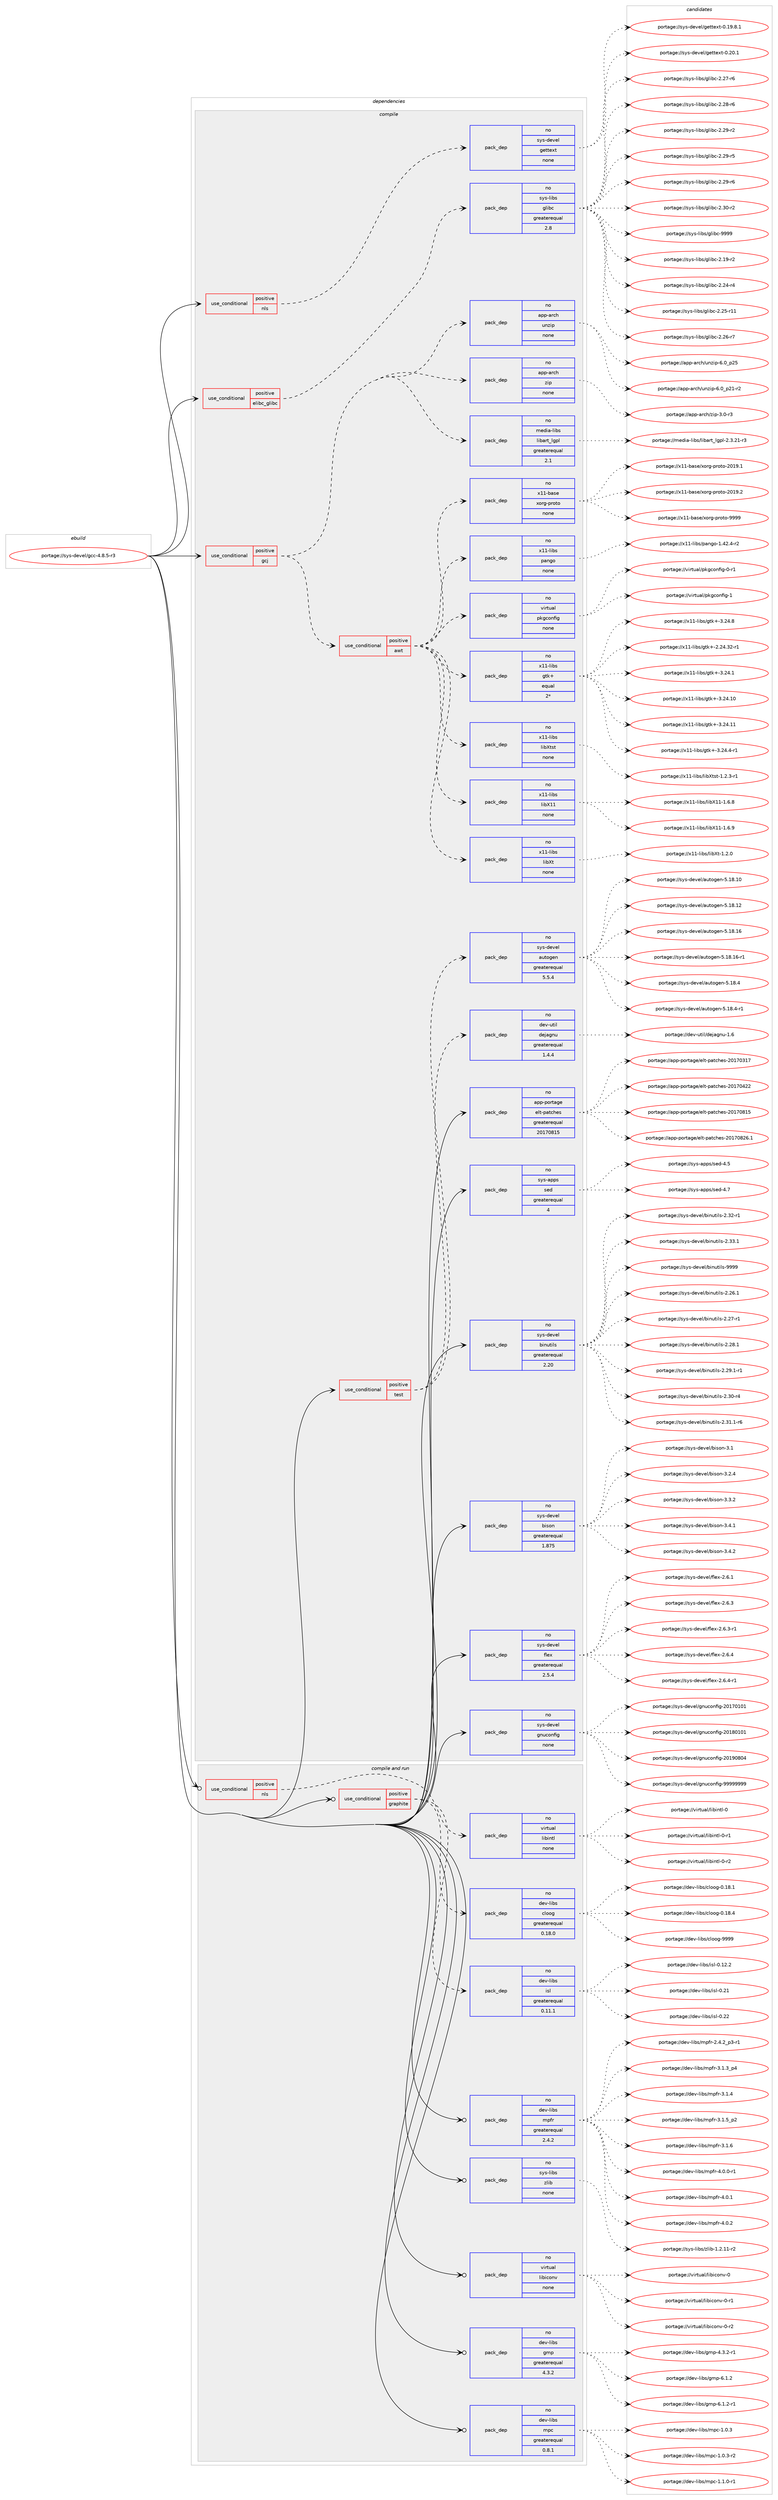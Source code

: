 digraph prolog {

# *************
# Graph options
# *************

newrank=true;
concentrate=true;
compound=true;
graph [rankdir=LR,fontname=Helvetica,fontsize=10,ranksep=1.5];#, ranksep=2.5, nodesep=0.2];
edge  [arrowhead=vee];
node  [fontname=Helvetica,fontsize=10];

# **********
# The ebuild
# **********

subgraph cluster_leftcol {
color=gray;
rank=same;
label=<<i>ebuild</i>>;
id [label="portage://sys-devel/gcc-4.8.5-r3", color=red, width=4, href="../sys-devel/gcc-4.8.5-r3.svg"];
}

# ****************
# The dependencies
# ****************

subgraph cluster_midcol {
color=gray;
label=<<i>dependencies</i>>;
subgraph cluster_compile {
fillcolor="#eeeeee";
style=filled;
label=<<i>compile</i>>;
subgraph cond102349 {
dependency422578 [label=<<TABLE BORDER="0" CELLBORDER="1" CELLSPACING="0" CELLPADDING="4"><TR><TD ROWSPAN="3" CELLPADDING="10">use_conditional</TD></TR><TR><TD>positive</TD></TR><TR><TD>elibc_glibc</TD></TR></TABLE>>, shape=none, color=red];
subgraph pack313179 {
dependency422579 [label=<<TABLE BORDER="0" CELLBORDER="1" CELLSPACING="0" CELLPADDING="4" WIDTH="220"><TR><TD ROWSPAN="6" CELLPADDING="30">pack_dep</TD></TR><TR><TD WIDTH="110">no</TD></TR><TR><TD>sys-libs</TD></TR><TR><TD>glibc</TD></TR><TR><TD>greaterequal</TD></TR><TR><TD>2.8</TD></TR></TABLE>>, shape=none, color=blue];
}
dependency422578:e -> dependency422579:w [weight=20,style="dashed",arrowhead="vee"];
}
id:e -> dependency422578:w [weight=20,style="solid",arrowhead="vee"];
subgraph cond102350 {
dependency422580 [label=<<TABLE BORDER="0" CELLBORDER="1" CELLSPACING="0" CELLPADDING="4"><TR><TD ROWSPAN="3" CELLPADDING="10">use_conditional</TD></TR><TR><TD>positive</TD></TR><TR><TD>gcj</TD></TR></TABLE>>, shape=none, color=red];
subgraph cond102351 {
dependency422581 [label=<<TABLE BORDER="0" CELLBORDER="1" CELLSPACING="0" CELLPADDING="4"><TR><TD ROWSPAN="3" CELLPADDING="10">use_conditional</TD></TR><TR><TD>positive</TD></TR><TR><TD>awt</TD></TR></TABLE>>, shape=none, color=red];
subgraph pack313180 {
dependency422582 [label=<<TABLE BORDER="0" CELLBORDER="1" CELLSPACING="0" CELLPADDING="4" WIDTH="220"><TR><TD ROWSPAN="6" CELLPADDING="30">pack_dep</TD></TR><TR><TD WIDTH="110">no</TD></TR><TR><TD>x11-base</TD></TR><TR><TD>xorg-proto</TD></TR><TR><TD>none</TD></TR><TR><TD></TD></TR></TABLE>>, shape=none, color=blue];
}
dependency422581:e -> dependency422582:w [weight=20,style="dashed",arrowhead="vee"];
subgraph pack313181 {
dependency422583 [label=<<TABLE BORDER="0" CELLBORDER="1" CELLSPACING="0" CELLPADDING="4" WIDTH="220"><TR><TD ROWSPAN="6" CELLPADDING="30">pack_dep</TD></TR><TR><TD WIDTH="110">no</TD></TR><TR><TD>x11-libs</TD></TR><TR><TD>libXt</TD></TR><TR><TD>none</TD></TR><TR><TD></TD></TR></TABLE>>, shape=none, color=blue];
}
dependency422581:e -> dependency422583:w [weight=20,style="dashed",arrowhead="vee"];
subgraph pack313182 {
dependency422584 [label=<<TABLE BORDER="0" CELLBORDER="1" CELLSPACING="0" CELLPADDING="4" WIDTH="220"><TR><TD ROWSPAN="6" CELLPADDING="30">pack_dep</TD></TR><TR><TD WIDTH="110">no</TD></TR><TR><TD>x11-libs</TD></TR><TR><TD>libX11</TD></TR><TR><TD>none</TD></TR><TR><TD></TD></TR></TABLE>>, shape=none, color=blue];
}
dependency422581:e -> dependency422584:w [weight=20,style="dashed",arrowhead="vee"];
subgraph pack313183 {
dependency422585 [label=<<TABLE BORDER="0" CELLBORDER="1" CELLSPACING="0" CELLPADDING="4" WIDTH="220"><TR><TD ROWSPAN="6" CELLPADDING="30">pack_dep</TD></TR><TR><TD WIDTH="110">no</TD></TR><TR><TD>x11-libs</TD></TR><TR><TD>libXtst</TD></TR><TR><TD>none</TD></TR><TR><TD></TD></TR></TABLE>>, shape=none, color=blue];
}
dependency422581:e -> dependency422585:w [weight=20,style="dashed",arrowhead="vee"];
subgraph pack313184 {
dependency422586 [label=<<TABLE BORDER="0" CELLBORDER="1" CELLSPACING="0" CELLPADDING="4" WIDTH="220"><TR><TD ROWSPAN="6" CELLPADDING="30">pack_dep</TD></TR><TR><TD WIDTH="110">no</TD></TR><TR><TD>x11-libs</TD></TR><TR><TD>gtk+</TD></TR><TR><TD>equal</TD></TR><TR><TD>2*</TD></TR></TABLE>>, shape=none, color=blue];
}
dependency422581:e -> dependency422586:w [weight=20,style="dashed",arrowhead="vee"];
subgraph pack313185 {
dependency422587 [label=<<TABLE BORDER="0" CELLBORDER="1" CELLSPACING="0" CELLPADDING="4" WIDTH="220"><TR><TD ROWSPAN="6" CELLPADDING="30">pack_dep</TD></TR><TR><TD WIDTH="110">no</TD></TR><TR><TD>virtual</TD></TR><TR><TD>pkgconfig</TD></TR><TR><TD>none</TD></TR><TR><TD></TD></TR></TABLE>>, shape=none, color=blue];
}
dependency422581:e -> dependency422587:w [weight=20,style="dashed",arrowhead="vee"];
subgraph pack313186 {
dependency422588 [label=<<TABLE BORDER="0" CELLBORDER="1" CELLSPACING="0" CELLPADDING="4" WIDTH="220"><TR><TD ROWSPAN="6" CELLPADDING="30">pack_dep</TD></TR><TR><TD WIDTH="110">no</TD></TR><TR><TD>x11-libs</TD></TR><TR><TD>pango</TD></TR><TR><TD>none</TD></TR><TR><TD></TD></TR></TABLE>>, shape=none, color=blue];
}
dependency422581:e -> dependency422588:w [weight=20,style="dashed",arrowhead="vee"];
}
dependency422580:e -> dependency422581:w [weight=20,style="dashed",arrowhead="vee"];
subgraph pack313187 {
dependency422589 [label=<<TABLE BORDER="0" CELLBORDER="1" CELLSPACING="0" CELLPADDING="4" WIDTH="220"><TR><TD ROWSPAN="6" CELLPADDING="30">pack_dep</TD></TR><TR><TD WIDTH="110">no</TD></TR><TR><TD>media-libs</TD></TR><TR><TD>libart_lgpl</TD></TR><TR><TD>greaterequal</TD></TR><TR><TD>2.1</TD></TR></TABLE>>, shape=none, color=blue];
}
dependency422580:e -> dependency422589:w [weight=20,style="dashed",arrowhead="vee"];
subgraph pack313188 {
dependency422590 [label=<<TABLE BORDER="0" CELLBORDER="1" CELLSPACING="0" CELLPADDING="4" WIDTH="220"><TR><TD ROWSPAN="6" CELLPADDING="30">pack_dep</TD></TR><TR><TD WIDTH="110">no</TD></TR><TR><TD>app-arch</TD></TR><TR><TD>zip</TD></TR><TR><TD>none</TD></TR><TR><TD></TD></TR></TABLE>>, shape=none, color=blue];
}
dependency422580:e -> dependency422590:w [weight=20,style="dashed",arrowhead="vee"];
subgraph pack313189 {
dependency422591 [label=<<TABLE BORDER="0" CELLBORDER="1" CELLSPACING="0" CELLPADDING="4" WIDTH="220"><TR><TD ROWSPAN="6" CELLPADDING="30">pack_dep</TD></TR><TR><TD WIDTH="110">no</TD></TR><TR><TD>app-arch</TD></TR><TR><TD>unzip</TD></TR><TR><TD>none</TD></TR><TR><TD></TD></TR></TABLE>>, shape=none, color=blue];
}
dependency422580:e -> dependency422591:w [weight=20,style="dashed",arrowhead="vee"];
}
id:e -> dependency422580:w [weight=20,style="solid",arrowhead="vee"];
subgraph cond102352 {
dependency422592 [label=<<TABLE BORDER="0" CELLBORDER="1" CELLSPACING="0" CELLPADDING="4"><TR><TD ROWSPAN="3" CELLPADDING="10">use_conditional</TD></TR><TR><TD>positive</TD></TR><TR><TD>nls</TD></TR></TABLE>>, shape=none, color=red];
subgraph pack313190 {
dependency422593 [label=<<TABLE BORDER="0" CELLBORDER="1" CELLSPACING="0" CELLPADDING="4" WIDTH="220"><TR><TD ROWSPAN="6" CELLPADDING="30">pack_dep</TD></TR><TR><TD WIDTH="110">no</TD></TR><TR><TD>sys-devel</TD></TR><TR><TD>gettext</TD></TR><TR><TD>none</TD></TR><TR><TD></TD></TR></TABLE>>, shape=none, color=blue];
}
dependency422592:e -> dependency422593:w [weight=20,style="dashed",arrowhead="vee"];
}
id:e -> dependency422592:w [weight=20,style="solid",arrowhead="vee"];
subgraph cond102353 {
dependency422594 [label=<<TABLE BORDER="0" CELLBORDER="1" CELLSPACING="0" CELLPADDING="4"><TR><TD ROWSPAN="3" CELLPADDING="10">use_conditional</TD></TR><TR><TD>positive</TD></TR><TR><TD>test</TD></TR></TABLE>>, shape=none, color=red];
subgraph pack313191 {
dependency422595 [label=<<TABLE BORDER="0" CELLBORDER="1" CELLSPACING="0" CELLPADDING="4" WIDTH="220"><TR><TD ROWSPAN="6" CELLPADDING="30">pack_dep</TD></TR><TR><TD WIDTH="110">no</TD></TR><TR><TD>dev-util</TD></TR><TR><TD>dejagnu</TD></TR><TR><TD>greaterequal</TD></TR><TR><TD>1.4.4</TD></TR></TABLE>>, shape=none, color=blue];
}
dependency422594:e -> dependency422595:w [weight=20,style="dashed",arrowhead="vee"];
subgraph pack313192 {
dependency422596 [label=<<TABLE BORDER="0" CELLBORDER="1" CELLSPACING="0" CELLPADDING="4" WIDTH="220"><TR><TD ROWSPAN="6" CELLPADDING="30">pack_dep</TD></TR><TR><TD WIDTH="110">no</TD></TR><TR><TD>sys-devel</TD></TR><TR><TD>autogen</TD></TR><TR><TD>greaterequal</TD></TR><TR><TD>5.5.4</TD></TR></TABLE>>, shape=none, color=blue];
}
dependency422594:e -> dependency422596:w [weight=20,style="dashed",arrowhead="vee"];
}
id:e -> dependency422594:w [weight=20,style="solid",arrowhead="vee"];
subgraph pack313193 {
dependency422597 [label=<<TABLE BORDER="0" CELLBORDER="1" CELLSPACING="0" CELLPADDING="4" WIDTH="220"><TR><TD ROWSPAN="6" CELLPADDING="30">pack_dep</TD></TR><TR><TD WIDTH="110">no</TD></TR><TR><TD>app-portage</TD></TR><TR><TD>elt-patches</TD></TR><TR><TD>greaterequal</TD></TR><TR><TD>20170815</TD></TR></TABLE>>, shape=none, color=blue];
}
id:e -> dependency422597:w [weight=20,style="solid",arrowhead="vee"];
subgraph pack313194 {
dependency422598 [label=<<TABLE BORDER="0" CELLBORDER="1" CELLSPACING="0" CELLPADDING="4" WIDTH="220"><TR><TD ROWSPAN="6" CELLPADDING="30">pack_dep</TD></TR><TR><TD WIDTH="110">no</TD></TR><TR><TD>sys-apps</TD></TR><TR><TD>sed</TD></TR><TR><TD>greaterequal</TD></TR><TR><TD>4</TD></TR></TABLE>>, shape=none, color=blue];
}
id:e -> dependency422598:w [weight=20,style="solid",arrowhead="vee"];
subgraph pack313195 {
dependency422599 [label=<<TABLE BORDER="0" CELLBORDER="1" CELLSPACING="0" CELLPADDING="4" WIDTH="220"><TR><TD ROWSPAN="6" CELLPADDING="30">pack_dep</TD></TR><TR><TD WIDTH="110">no</TD></TR><TR><TD>sys-devel</TD></TR><TR><TD>binutils</TD></TR><TR><TD>greaterequal</TD></TR><TR><TD>2.20</TD></TR></TABLE>>, shape=none, color=blue];
}
id:e -> dependency422599:w [weight=20,style="solid",arrowhead="vee"];
subgraph pack313196 {
dependency422600 [label=<<TABLE BORDER="0" CELLBORDER="1" CELLSPACING="0" CELLPADDING="4" WIDTH="220"><TR><TD ROWSPAN="6" CELLPADDING="30">pack_dep</TD></TR><TR><TD WIDTH="110">no</TD></TR><TR><TD>sys-devel</TD></TR><TR><TD>bison</TD></TR><TR><TD>greaterequal</TD></TR><TR><TD>1.875</TD></TR></TABLE>>, shape=none, color=blue];
}
id:e -> dependency422600:w [weight=20,style="solid",arrowhead="vee"];
subgraph pack313197 {
dependency422601 [label=<<TABLE BORDER="0" CELLBORDER="1" CELLSPACING="0" CELLPADDING="4" WIDTH="220"><TR><TD ROWSPAN="6" CELLPADDING="30">pack_dep</TD></TR><TR><TD WIDTH="110">no</TD></TR><TR><TD>sys-devel</TD></TR><TR><TD>flex</TD></TR><TR><TD>greaterequal</TD></TR><TR><TD>2.5.4</TD></TR></TABLE>>, shape=none, color=blue];
}
id:e -> dependency422601:w [weight=20,style="solid",arrowhead="vee"];
subgraph pack313198 {
dependency422602 [label=<<TABLE BORDER="0" CELLBORDER="1" CELLSPACING="0" CELLPADDING="4" WIDTH="220"><TR><TD ROWSPAN="6" CELLPADDING="30">pack_dep</TD></TR><TR><TD WIDTH="110">no</TD></TR><TR><TD>sys-devel</TD></TR><TR><TD>gnuconfig</TD></TR><TR><TD>none</TD></TR><TR><TD></TD></TR></TABLE>>, shape=none, color=blue];
}
id:e -> dependency422602:w [weight=20,style="solid",arrowhead="vee"];
}
subgraph cluster_compileandrun {
fillcolor="#eeeeee";
style=filled;
label=<<i>compile and run</i>>;
subgraph cond102354 {
dependency422603 [label=<<TABLE BORDER="0" CELLBORDER="1" CELLSPACING="0" CELLPADDING="4"><TR><TD ROWSPAN="3" CELLPADDING="10">use_conditional</TD></TR><TR><TD>positive</TD></TR><TR><TD>graphite</TD></TR></TABLE>>, shape=none, color=red];
subgraph pack313199 {
dependency422604 [label=<<TABLE BORDER="0" CELLBORDER="1" CELLSPACING="0" CELLPADDING="4" WIDTH="220"><TR><TD ROWSPAN="6" CELLPADDING="30">pack_dep</TD></TR><TR><TD WIDTH="110">no</TD></TR><TR><TD>dev-libs</TD></TR><TR><TD>cloog</TD></TR><TR><TD>greaterequal</TD></TR><TR><TD>0.18.0</TD></TR></TABLE>>, shape=none, color=blue];
}
dependency422603:e -> dependency422604:w [weight=20,style="dashed",arrowhead="vee"];
subgraph pack313200 {
dependency422605 [label=<<TABLE BORDER="0" CELLBORDER="1" CELLSPACING="0" CELLPADDING="4" WIDTH="220"><TR><TD ROWSPAN="6" CELLPADDING="30">pack_dep</TD></TR><TR><TD WIDTH="110">no</TD></TR><TR><TD>dev-libs</TD></TR><TR><TD>isl</TD></TR><TR><TD>greaterequal</TD></TR><TR><TD>0.11.1</TD></TR></TABLE>>, shape=none, color=blue];
}
dependency422603:e -> dependency422605:w [weight=20,style="dashed",arrowhead="vee"];
}
id:e -> dependency422603:w [weight=20,style="solid",arrowhead="odotvee"];
subgraph cond102355 {
dependency422606 [label=<<TABLE BORDER="0" CELLBORDER="1" CELLSPACING="0" CELLPADDING="4"><TR><TD ROWSPAN="3" CELLPADDING="10">use_conditional</TD></TR><TR><TD>positive</TD></TR><TR><TD>nls</TD></TR></TABLE>>, shape=none, color=red];
subgraph pack313201 {
dependency422607 [label=<<TABLE BORDER="0" CELLBORDER="1" CELLSPACING="0" CELLPADDING="4" WIDTH="220"><TR><TD ROWSPAN="6" CELLPADDING="30">pack_dep</TD></TR><TR><TD WIDTH="110">no</TD></TR><TR><TD>virtual</TD></TR><TR><TD>libintl</TD></TR><TR><TD>none</TD></TR><TR><TD></TD></TR></TABLE>>, shape=none, color=blue];
}
dependency422606:e -> dependency422607:w [weight=20,style="dashed",arrowhead="vee"];
}
id:e -> dependency422606:w [weight=20,style="solid",arrowhead="odotvee"];
subgraph pack313202 {
dependency422608 [label=<<TABLE BORDER="0" CELLBORDER="1" CELLSPACING="0" CELLPADDING="4" WIDTH="220"><TR><TD ROWSPAN="6" CELLPADDING="30">pack_dep</TD></TR><TR><TD WIDTH="110">no</TD></TR><TR><TD>dev-libs</TD></TR><TR><TD>gmp</TD></TR><TR><TD>greaterequal</TD></TR><TR><TD>4.3.2</TD></TR></TABLE>>, shape=none, color=blue];
}
id:e -> dependency422608:w [weight=20,style="solid",arrowhead="odotvee"];
subgraph pack313203 {
dependency422609 [label=<<TABLE BORDER="0" CELLBORDER="1" CELLSPACING="0" CELLPADDING="4" WIDTH="220"><TR><TD ROWSPAN="6" CELLPADDING="30">pack_dep</TD></TR><TR><TD WIDTH="110">no</TD></TR><TR><TD>dev-libs</TD></TR><TR><TD>mpc</TD></TR><TR><TD>greaterequal</TD></TR><TR><TD>0.8.1</TD></TR></TABLE>>, shape=none, color=blue];
}
id:e -> dependency422609:w [weight=20,style="solid",arrowhead="odotvee"];
subgraph pack313204 {
dependency422610 [label=<<TABLE BORDER="0" CELLBORDER="1" CELLSPACING="0" CELLPADDING="4" WIDTH="220"><TR><TD ROWSPAN="6" CELLPADDING="30">pack_dep</TD></TR><TR><TD WIDTH="110">no</TD></TR><TR><TD>dev-libs</TD></TR><TR><TD>mpfr</TD></TR><TR><TD>greaterequal</TD></TR><TR><TD>2.4.2</TD></TR></TABLE>>, shape=none, color=blue];
}
id:e -> dependency422610:w [weight=20,style="solid",arrowhead="odotvee"];
subgraph pack313205 {
dependency422611 [label=<<TABLE BORDER="0" CELLBORDER="1" CELLSPACING="0" CELLPADDING="4" WIDTH="220"><TR><TD ROWSPAN="6" CELLPADDING="30">pack_dep</TD></TR><TR><TD WIDTH="110">no</TD></TR><TR><TD>sys-libs</TD></TR><TR><TD>zlib</TD></TR><TR><TD>none</TD></TR><TR><TD></TD></TR></TABLE>>, shape=none, color=blue];
}
id:e -> dependency422611:w [weight=20,style="solid",arrowhead="odotvee"];
subgraph pack313206 {
dependency422612 [label=<<TABLE BORDER="0" CELLBORDER="1" CELLSPACING="0" CELLPADDING="4" WIDTH="220"><TR><TD ROWSPAN="6" CELLPADDING="30">pack_dep</TD></TR><TR><TD WIDTH="110">no</TD></TR><TR><TD>virtual</TD></TR><TR><TD>libiconv</TD></TR><TR><TD>none</TD></TR><TR><TD></TD></TR></TABLE>>, shape=none, color=blue];
}
id:e -> dependency422612:w [weight=20,style="solid",arrowhead="odotvee"];
}
subgraph cluster_run {
fillcolor="#eeeeee";
style=filled;
label=<<i>run</i>>;
}
}

# **************
# The candidates
# **************

subgraph cluster_choices {
rank=same;
color=gray;
label=<<i>candidates</i>>;

subgraph choice313179 {
color=black;
nodesep=1;
choiceportage115121115451081059811547103108105989945504649574511450 [label="portage://sys-libs/glibc-2.19-r2", color=red, width=4,href="../sys-libs/glibc-2.19-r2.svg"];
choiceportage115121115451081059811547103108105989945504650524511452 [label="portage://sys-libs/glibc-2.24-r4", color=red, width=4,href="../sys-libs/glibc-2.24-r4.svg"];
choiceportage11512111545108105981154710310810598994550465053451144949 [label="portage://sys-libs/glibc-2.25-r11", color=red, width=4,href="../sys-libs/glibc-2.25-r11.svg"];
choiceportage115121115451081059811547103108105989945504650544511455 [label="portage://sys-libs/glibc-2.26-r7", color=red, width=4,href="../sys-libs/glibc-2.26-r7.svg"];
choiceportage115121115451081059811547103108105989945504650554511454 [label="portage://sys-libs/glibc-2.27-r6", color=red, width=4,href="../sys-libs/glibc-2.27-r6.svg"];
choiceportage115121115451081059811547103108105989945504650564511454 [label="portage://sys-libs/glibc-2.28-r6", color=red, width=4,href="../sys-libs/glibc-2.28-r6.svg"];
choiceportage115121115451081059811547103108105989945504650574511450 [label="portage://sys-libs/glibc-2.29-r2", color=red, width=4,href="../sys-libs/glibc-2.29-r2.svg"];
choiceportage115121115451081059811547103108105989945504650574511453 [label="portage://sys-libs/glibc-2.29-r5", color=red, width=4,href="../sys-libs/glibc-2.29-r5.svg"];
choiceportage115121115451081059811547103108105989945504650574511454 [label="portage://sys-libs/glibc-2.29-r6", color=red, width=4,href="../sys-libs/glibc-2.29-r6.svg"];
choiceportage115121115451081059811547103108105989945504651484511450 [label="portage://sys-libs/glibc-2.30-r2", color=red, width=4,href="../sys-libs/glibc-2.30-r2.svg"];
choiceportage11512111545108105981154710310810598994557575757 [label="portage://sys-libs/glibc-9999", color=red, width=4,href="../sys-libs/glibc-9999.svg"];
dependency422579:e -> choiceportage115121115451081059811547103108105989945504649574511450:w [style=dotted,weight="100"];
dependency422579:e -> choiceportage115121115451081059811547103108105989945504650524511452:w [style=dotted,weight="100"];
dependency422579:e -> choiceportage11512111545108105981154710310810598994550465053451144949:w [style=dotted,weight="100"];
dependency422579:e -> choiceportage115121115451081059811547103108105989945504650544511455:w [style=dotted,weight="100"];
dependency422579:e -> choiceportage115121115451081059811547103108105989945504650554511454:w [style=dotted,weight="100"];
dependency422579:e -> choiceportage115121115451081059811547103108105989945504650564511454:w [style=dotted,weight="100"];
dependency422579:e -> choiceportage115121115451081059811547103108105989945504650574511450:w [style=dotted,weight="100"];
dependency422579:e -> choiceportage115121115451081059811547103108105989945504650574511453:w [style=dotted,weight="100"];
dependency422579:e -> choiceportage115121115451081059811547103108105989945504650574511454:w [style=dotted,weight="100"];
dependency422579:e -> choiceportage115121115451081059811547103108105989945504651484511450:w [style=dotted,weight="100"];
dependency422579:e -> choiceportage11512111545108105981154710310810598994557575757:w [style=dotted,weight="100"];
}
subgraph choice313180 {
color=black;
nodesep=1;
choiceportage1204949459897115101471201111141034511211411111611145504849574649 [label="portage://x11-base/xorg-proto-2019.1", color=red, width=4,href="../x11-base/xorg-proto-2019.1.svg"];
choiceportage1204949459897115101471201111141034511211411111611145504849574650 [label="portage://x11-base/xorg-proto-2019.2", color=red, width=4,href="../x11-base/xorg-proto-2019.2.svg"];
choiceportage120494945989711510147120111114103451121141111161114557575757 [label="portage://x11-base/xorg-proto-9999", color=red, width=4,href="../x11-base/xorg-proto-9999.svg"];
dependency422582:e -> choiceportage1204949459897115101471201111141034511211411111611145504849574649:w [style=dotted,weight="100"];
dependency422582:e -> choiceportage1204949459897115101471201111141034511211411111611145504849574650:w [style=dotted,weight="100"];
dependency422582:e -> choiceportage120494945989711510147120111114103451121141111161114557575757:w [style=dotted,weight="100"];
}
subgraph choice313181 {
color=black;
nodesep=1;
choiceportage12049494510810598115471081059888116454946504648 [label="portage://x11-libs/libXt-1.2.0", color=red, width=4,href="../x11-libs/libXt-1.2.0.svg"];
dependency422583:e -> choiceportage12049494510810598115471081059888116454946504648:w [style=dotted,weight="100"];
}
subgraph choice313182 {
color=black;
nodesep=1;
choiceportage120494945108105981154710810598884949454946544656 [label="portage://x11-libs/libX11-1.6.8", color=red, width=4,href="../x11-libs/libX11-1.6.8.svg"];
choiceportage120494945108105981154710810598884949454946544657 [label="portage://x11-libs/libX11-1.6.9", color=red, width=4,href="../x11-libs/libX11-1.6.9.svg"];
dependency422584:e -> choiceportage120494945108105981154710810598884949454946544656:w [style=dotted,weight="100"];
dependency422584:e -> choiceportage120494945108105981154710810598884949454946544657:w [style=dotted,weight="100"];
}
subgraph choice313183 {
color=black;
nodesep=1;
choiceportage120494945108105981154710810598881161151164549465046514511449 [label="portage://x11-libs/libXtst-1.2.3-r1", color=red, width=4,href="../x11-libs/libXtst-1.2.3-r1.svg"];
dependency422585:e -> choiceportage120494945108105981154710810598881161151164549465046514511449:w [style=dotted,weight="100"];
}
subgraph choice313184 {
color=black;
nodesep=1;
choiceportage12049494510810598115471031161074345504650524651504511449 [label="portage://x11-libs/gtk+-2.24.32-r1", color=red, width=4,href="../x11-libs/gtk+-2.24.32-r1.svg"];
choiceportage12049494510810598115471031161074345514650524649 [label="portage://x11-libs/gtk+-3.24.1", color=red, width=4,href="../x11-libs/gtk+-3.24.1.svg"];
choiceportage1204949451081059811547103116107434551465052464948 [label="portage://x11-libs/gtk+-3.24.10", color=red, width=4,href="../x11-libs/gtk+-3.24.10.svg"];
choiceportage1204949451081059811547103116107434551465052464949 [label="portage://x11-libs/gtk+-3.24.11", color=red, width=4,href="../x11-libs/gtk+-3.24.11.svg"];
choiceportage120494945108105981154710311610743455146505246524511449 [label="portage://x11-libs/gtk+-3.24.4-r1", color=red, width=4,href="../x11-libs/gtk+-3.24.4-r1.svg"];
choiceportage12049494510810598115471031161074345514650524656 [label="portage://x11-libs/gtk+-3.24.8", color=red, width=4,href="../x11-libs/gtk+-3.24.8.svg"];
dependency422586:e -> choiceportage12049494510810598115471031161074345504650524651504511449:w [style=dotted,weight="100"];
dependency422586:e -> choiceportage12049494510810598115471031161074345514650524649:w [style=dotted,weight="100"];
dependency422586:e -> choiceportage1204949451081059811547103116107434551465052464948:w [style=dotted,weight="100"];
dependency422586:e -> choiceportage1204949451081059811547103116107434551465052464949:w [style=dotted,weight="100"];
dependency422586:e -> choiceportage120494945108105981154710311610743455146505246524511449:w [style=dotted,weight="100"];
dependency422586:e -> choiceportage12049494510810598115471031161074345514650524656:w [style=dotted,weight="100"];
}
subgraph choice313185 {
color=black;
nodesep=1;
choiceportage11810511411611797108471121071039911111010210510345484511449 [label="portage://virtual/pkgconfig-0-r1", color=red, width=4,href="../virtual/pkgconfig-0-r1.svg"];
choiceportage1181051141161179710847112107103991111101021051034549 [label="portage://virtual/pkgconfig-1", color=red, width=4,href="../virtual/pkgconfig-1.svg"];
dependency422587:e -> choiceportage11810511411611797108471121071039911111010210510345484511449:w [style=dotted,weight="100"];
dependency422587:e -> choiceportage1181051141161179710847112107103991111101021051034549:w [style=dotted,weight="100"];
}
subgraph choice313186 {
color=black;
nodesep=1;
choiceportage120494945108105981154711297110103111454946525046524511450 [label="portage://x11-libs/pango-1.42.4-r2", color=red, width=4,href="../x11-libs/pango-1.42.4-r2.svg"];
dependency422588:e -> choiceportage120494945108105981154711297110103111454946525046524511450:w [style=dotted,weight="100"];
}
subgraph choice313187 {
color=black;
nodesep=1;
choiceportage10910110010597451081059811547108105989711411695108103112108455046514650494511451 [label="portage://media-libs/libart_lgpl-2.3.21-r3", color=red, width=4,href="../media-libs/libart_lgpl-2.3.21-r3.svg"];
dependency422589:e -> choiceportage10910110010597451081059811547108105989711411695108103112108455046514650494511451:w [style=dotted,weight="100"];
}
subgraph choice313188 {
color=black;
nodesep=1;
choiceportage9711211245971149910447122105112455146484511451 [label="portage://app-arch/zip-3.0-r3", color=red, width=4,href="../app-arch/zip-3.0-r3.svg"];
dependency422590:e -> choiceportage9711211245971149910447122105112455146484511451:w [style=dotted,weight="100"];
}
subgraph choice313189 {
color=black;
nodesep=1;
choiceportage9711211245971149910447117110122105112455446489511250494511450 [label="portage://app-arch/unzip-6.0_p21-r2", color=red, width=4,href="../app-arch/unzip-6.0_p21-r2.svg"];
choiceportage971121124597114991044711711012210511245544648951125053 [label="portage://app-arch/unzip-6.0_p25", color=red, width=4,href="../app-arch/unzip-6.0_p25.svg"];
dependency422591:e -> choiceportage9711211245971149910447117110122105112455446489511250494511450:w [style=dotted,weight="100"];
dependency422591:e -> choiceportage971121124597114991044711711012210511245544648951125053:w [style=dotted,weight="100"];
}
subgraph choice313190 {
color=black;
nodesep=1;
choiceportage1151211154510010111810110847103101116116101120116454846495746564649 [label="portage://sys-devel/gettext-0.19.8.1", color=red, width=4,href="../sys-devel/gettext-0.19.8.1.svg"];
choiceportage115121115451001011181011084710310111611610112011645484650484649 [label="portage://sys-devel/gettext-0.20.1", color=red, width=4,href="../sys-devel/gettext-0.20.1.svg"];
dependency422593:e -> choiceportage1151211154510010111810110847103101116116101120116454846495746564649:w [style=dotted,weight="100"];
dependency422593:e -> choiceportage115121115451001011181011084710310111611610112011645484650484649:w [style=dotted,weight="100"];
}
subgraph choice313191 {
color=black;
nodesep=1;
choiceportage10010111845117116105108471001011069710311011745494654 [label="portage://dev-util/dejagnu-1.6", color=red, width=4,href="../dev-util/dejagnu-1.6.svg"];
dependency422595:e -> choiceportage10010111845117116105108471001011069710311011745494654:w [style=dotted,weight="100"];
}
subgraph choice313192 {
color=black;
nodesep=1;
choiceportage1151211154510010111810110847971171161111031011104553464956464948 [label="portage://sys-devel/autogen-5.18.10", color=red, width=4,href="../sys-devel/autogen-5.18.10.svg"];
choiceportage1151211154510010111810110847971171161111031011104553464956464950 [label="portage://sys-devel/autogen-5.18.12", color=red, width=4,href="../sys-devel/autogen-5.18.12.svg"];
choiceportage1151211154510010111810110847971171161111031011104553464956464954 [label="portage://sys-devel/autogen-5.18.16", color=red, width=4,href="../sys-devel/autogen-5.18.16.svg"];
choiceportage11512111545100101118101108479711711611110310111045534649564649544511449 [label="portage://sys-devel/autogen-5.18.16-r1", color=red, width=4,href="../sys-devel/autogen-5.18.16-r1.svg"];
choiceportage11512111545100101118101108479711711611110310111045534649564652 [label="portage://sys-devel/autogen-5.18.4", color=red, width=4,href="../sys-devel/autogen-5.18.4.svg"];
choiceportage115121115451001011181011084797117116111103101110455346495646524511449 [label="portage://sys-devel/autogen-5.18.4-r1", color=red, width=4,href="../sys-devel/autogen-5.18.4-r1.svg"];
dependency422596:e -> choiceportage1151211154510010111810110847971171161111031011104553464956464948:w [style=dotted,weight="100"];
dependency422596:e -> choiceportage1151211154510010111810110847971171161111031011104553464956464950:w [style=dotted,weight="100"];
dependency422596:e -> choiceportage1151211154510010111810110847971171161111031011104553464956464954:w [style=dotted,weight="100"];
dependency422596:e -> choiceportage11512111545100101118101108479711711611110310111045534649564649544511449:w [style=dotted,weight="100"];
dependency422596:e -> choiceportage11512111545100101118101108479711711611110310111045534649564652:w [style=dotted,weight="100"];
dependency422596:e -> choiceportage115121115451001011181011084797117116111103101110455346495646524511449:w [style=dotted,weight="100"];
}
subgraph choice313193 {
color=black;
nodesep=1;
choiceportage97112112451121111141169710310147101108116451129711699104101115455048495548514955 [label="portage://app-portage/elt-patches-20170317", color=red, width=4,href="../app-portage/elt-patches-20170317.svg"];
choiceportage97112112451121111141169710310147101108116451129711699104101115455048495548525050 [label="portage://app-portage/elt-patches-20170422", color=red, width=4,href="../app-portage/elt-patches-20170422.svg"];
choiceportage97112112451121111141169710310147101108116451129711699104101115455048495548564953 [label="portage://app-portage/elt-patches-20170815", color=red, width=4,href="../app-portage/elt-patches-20170815.svg"];
choiceportage971121124511211111411697103101471011081164511297116991041011154550484955485650544649 [label="portage://app-portage/elt-patches-20170826.1", color=red, width=4,href="../app-portage/elt-patches-20170826.1.svg"];
dependency422597:e -> choiceportage97112112451121111141169710310147101108116451129711699104101115455048495548514955:w [style=dotted,weight="100"];
dependency422597:e -> choiceportage97112112451121111141169710310147101108116451129711699104101115455048495548525050:w [style=dotted,weight="100"];
dependency422597:e -> choiceportage97112112451121111141169710310147101108116451129711699104101115455048495548564953:w [style=dotted,weight="100"];
dependency422597:e -> choiceportage971121124511211111411697103101471011081164511297116991041011154550484955485650544649:w [style=dotted,weight="100"];
}
subgraph choice313194 {
color=black;
nodesep=1;
choiceportage11512111545971121121154711510110045524653 [label="portage://sys-apps/sed-4.5", color=red, width=4,href="../sys-apps/sed-4.5.svg"];
choiceportage11512111545971121121154711510110045524655 [label="portage://sys-apps/sed-4.7", color=red, width=4,href="../sys-apps/sed-4.7.svg"];
dependency422598:e -> choiceportage11512111545971121121154711510110045524653:w [style=dotted,weight="100"];
dependency422598:e -> choiceportage11512111545971121121154711510110045524655:w [style=dotted,weight="100"];
}
subgraph choice313195 {
color=black;
nodesep=1;
choiceportage11512111545100101118101108479810511011711610510811545504650544649 [label="portage://sys-devel/binutils-2.26.1", color=red, width=4,href="../sys-devel/binutils-2.26.1.svg"];
choiceportage11512111545100101118101108479810511011711610510811545504650554511449 [label="portage://sys-devel/binutils-2.27-r1", color=red, width=4,href="../sys-devel/binutils-2.27-r1.svg"];
choiceportage11512111545100101118101108479810511011711610510811545504650564649 [label="portage://sys-devel/binutils-2.28.1", color=red, width=4,href="../sys-devel/binutils-2.28.1.svg"];
choiceportage115121115451001011181011084798105110117116105108115455046505746494511449 [label="portage://sys-devel/binutils-2.29.1-r1", color=red, width=4,href="../sys-devel/binutils-2.29.1-r1.svg"];
choiceportage11512111545100101118101108479810511011711610510811545504651484511452 [label="portage://sys-devel/binutils-2.30-r4", color=red, width=4,href="../sys-devel/binutils-2.30-r4.svg"];
choiceportage115121115451001011181011084798105110117116105108115455046514946494511454 [label="portage://sys-devel/binutils-2.31.1-r6", color=red, width=4,href="../sys-devel/binutils-2.31.1-r6.svg"];
choiceportage11512111545100101118101108479810511011711610510811545504651504511449 [label="portage://sys-devel/binutils-2.32-r1", color=red, width=4,href="../sys-devel/binutils-2.32-r1.svg"];
choiceportage11512111545100101118101108479810511011711610510811545504651514649 [label="portage://sys-devel/binutils-2.33.1", color=red, width=4,href="../sys-devel/binutils-2.33.1.svg"];
choiceportage1151211154510010111810110847981051101171161051081154557575757 [label="portage://sys-devel/binutils-9999", color=red, width=4,href="../sys-devel/binutils-9999.svg"];
dependency422599:e -> choiceportage11512111545100101118101108479810511011711610510811545504650544649:w [style=dotted,weight="100"];
dependency422599:e -> choiceportage11512111545100101118101108479810511011711610510811545504650554511449:w [style=dotted,weight="100"];
dependency422599:e -> choiceportage11512111545100101118101108479810511011711610510811545504650564649:w [style=dotted,weight="100"];
dependency422599:e -> choiceportage115121115451001011181011084798105110117116105108115455046505746494511449:w [style=dotted,weight="100"];
dependency422599:e -> choiceportage11512111545100101118101108479810511011711610510811545504651484511452:w [style=dotted,weight="100"];
dependency422599:e -> choiceportage115121115451001011181011084798105110117116105108115455046514946494511454:w [style=dotted,weight="100"];
dependency422599:e -> choiceportage11512111545100101118101108479810511011711610510811545504651504511449:w [style=dotted,weight="100"];
dependency422599:e -> choiceportage11512111545100101118101108479810511011711610510811545504651514649:w [style=dotted,weight="100"];
dependency422599:e -> choiceportage1151211154510010111810110847981051101171161051081154557575757:w [style=dotted,weight="100"];
}
subgraph choice313196 {
color=black;
nodesep=1;
choiceportage11512111545100101118101108479810511511111045514649 [label="portage://sys-devel/bison-3.1", color=red, width=4,href="../sys-devel/bison-3.1.svg"];
choiceportage115121115451001011181011084798105115111110455146504652 [label="portage://sys-devel/bison-3.2.4", color=red, width=4,href="../sys-devel/bison-3.2.4.svg"];
choiceportage115121115451001011181011084798105115111110455146514650 [label="portage://sys-devel/bison-3.3.2", color=red, width=4,href="../sys-devel/bison-3.3.2.svg"];
choiceportage115121115451001011181011084798105115111110455146524649 [label="portage://sys-devel/bison-3.4.1", color=red, width=4,href="../sys-devel/bison-3.4.1.svg"];
choiceportage115121115451001011181011084798105115111110455146524650 [label="portage://sys-devel/bison-3.4.2", color=red, width=4,href="../sys-devel/bison-3.4.2.svg"];
dependency422600:e -> choiceportage11512111545100101118101108479810511511111045514649:w [style=dotted,weight="100"];
dependency422600:e -> choiceportage115121115451001011181011084798105115111110455146504652:w [style=dotted,weight="100"];
dependency422600:e -> choiceportage115121115451001011181011084798105115111110455146514650:w [style=dotted,weight="100"];
dependency422600:e -> choiceportage115121115451001011181011084798105115111110455146524649:w [style=dotted,weight="100"];
dependency422600:e -> choiceportage115121115451001011181011084798105115111110455146524650:w [style=dotted,weight="100"];
}
subgraph choice313197 {
color=black;
nodesep=1;
choiceportage1151211154510010111810110847102108101120455046544649 [label="portage://sys-devel/flex-2.6.1", color=red, width=4,href="../sys-devel/flex-2.6.1.svg"];
choiceportage1151211154510010111810110847102108101120455046544651 [label="portage://sys-devel/flex-2.6.3", color=red, width=4,href="../sys-devel/flex-2.6.3.svg"];
choiceportage11512111545100101118101108471021081011204550465446514511449 [label="portage://sys-devel/flex-2.6.3-r1", color=red, width=4,href="../sys-devel/flex-2.6.3-r1.svg"];
choiceportage1151211154510010111810110847102108101120455046544652 [label="portage://sys-devel/flex-2.6.4", color=red, width=4,href="../sys-devel/flex-2.6.4.svg"];
choiceportage11512111545100101118101108471021081011204550465446524511449 [label="portage://sys-devel/flex-2.6.4-r1", color=red, width=4,href="../sys-devel/flex-2.6.4-r1.svg"];
dependency422601:e -> choiceportage1151211154510010111810110847102108101120455046544649:w [style=dotted,weight="100"];
dependency422601:e -> choiceportage1151211154510010111810110847102108101120455046544651:w [style=dotted,weight="100"];
dependency422601:e -> choiceportage11512111545100101118101108471021081011204550465446514511449:w [style=dotted,weight="100"];
dependency422601:e -> choiceportage1151211154510010111810110847102108101120455046544652:w [style=dotted,weight="100"];
dependency422601:e -> choiceportage11512111545100101118101108471021081011204550465446524511449:w [style=dotted,weight="100"];
}
subgraph choice313198 {
color=black;
nodesep=1;
choiceportage115121115451001011181011084710311011799111110102105103455048495548494849 [label="portage://sys-devel/gnuconfig-20170101", color=red, width=4,href="../sys-devel/gnuconfig-20170101.svg"];
choiceportage115121115451001011181011084710311011799111110102105103455048495648494849 [label="portage://sys-devel/gnuconfig-20180101", color=red, width=4,href="../sys-devel/gnuconfig-20180101.svg"];
choiceportage115121115451001011181011084710311011799111110102105103455048495748564852 [label="portage://sys-devel/gnuconfig-20190804", color=red, width=4,href="../sys-devel/gnuconfig-20190804.svg"];
choiceportage115121115451001011181011084710311011799111110102105103455757575757575757 [label="portage://sys-devel/gnuconfig-99999999", color=red, width=4,href="../sys-devel/gnuconfig-99999999.svg"];
dependency422602:e -> choiceportage115121115451001011181011084710311011799111110102105103455048495548494849:w [style=dotted,weight="100"];
dependency422602:e -> choiceportage115121115451001011181011084710311011799111110102105103455048495648494849:w [style=dotted,weight="100"];
dependency422602:e -> choiceportage115121115451001011181011084710311011799111110102105103455048495748564852:w [style=dotted,weight="100"];
dependency422602:e -> choiceportage115121115451001011181011084710311011799111110102105103455757575757575757:w [style=dotted,weight="100"];
}
subgraph choice313199 {
color=black;
nodesep=1;
choiceportage1001011184510810598115479910811111110345484649564649 [label="portage://dev-libs/cloog-0.18.1", color=red, width=4,href="../dev-libs/cloog-0.18.1.svg"];
choiceportage1001011184510810598115479910811111110345484649564652 [label="portage://dev-libs/cloog-0.18.4", color=red, width=4,href="../dev-libs/cloog-0.18.4.svg"];
choiceportage100101118451081059811547991081111111034557575757 [label="portage://dev-libs/cloog-9999", color=red, width=4,href="../dev-libs/cloog-9999.svg"];
dependency422604:e -> choiceportage1001011184510810598115479910811111110345484649564649:w [style=dotted,weight="100"];
dependency422604:e -> choiceportage1001011184510810598115479910811111110345484649564652:w [style=dotted,weight="100"];
dependency422604:e -> choiceportage100101118451081059811547991081111111034557575757:w [style=dotted,weight="100"];
}
subgraph choice313200 {
color=black;
nodesep=1;
choiceportage10010111845108105981154710511510845484649504650 [label="portage://dev-libs/isl-0.12.2", color=red, width=4,href="../dev-libs/isl-0.12.2.svg"];
choiceportage1001011184510810598115471051151084548465049 [label="portage://dev-libs/isl-0.21", color=red, width=4,href="../dev-libs/isl-0.21.svg"];
choiceportage1001011184510810598115471051151084548465050 [label="portage://dev-libs/isl-0.22", color=red, width=4,href="../dev-libs/isl-0.22.svg"];
dependency422605:e -> choiceportage10010111845108105981154710511510845484649504650:w [style=dotted,weight="100"];
dependency422605:e -> choiceportage1001011184510810598115471051151084548465049:w [style=dotted,weight="100"];
dependency422605:e -> choiceportage1001011184510810598115471051151084548465050:w [style=dotted,weight="100"];
}
subgraph choice313201 {
color=black;
nodesep=1;
choiceportage1181051141161179710847108105981051101161084548 [label="portage://virtual/libintl-0", color=red, width=4,href="../virtual/libintl-0.svg"];
choiceportage11810511411611797108471081059810511011610845484511449 [label="portage://virtual/libintl-0-r1", color=red, width=4,href="../virtual/libintl-0-r1.svg"];
choiceportage11810511411611797108471081059810511011610845484511450 [label="portage://virtual/libintl-0-r2", color=red, width=4,href="../virtual/libintl-0-r2.svg"];
dependency422607:e -> choiceportage1181051141161179710847108105981051101161084548:w [style=dotted,weight="100"];
dependency422607:e -> choiceportage11810511411611797108471081059810511011610845484511449:w [style=dotted,weight="100"];
dependency422607:e -> choiceportage11810511411611797108471081059810511011610845484511450:w [style=dotted,weight="100"];
}
subgraph choice313202 {
color=black;
nodesep=1;
choiceportage1001011184510810598115471031091124552465146504511449 [label="portage://dev-libs/gmp-4.3.2-r1", color=red, width=4,href="../dev-libs/gmp-4.3.2-r1.svg"];
choiceportage100101118451081059811547103109112455446494650 [label="portage://dev-libs/gmp-6.1.2", color=red, width=4,href="../dev-libs/gmp-6.1.2.svg"];
choiceportage1001011184510810598115471031091124554464946504511449 [label="portage://dev-libs/gmp-6.1.2-r1", color=red, width=4,href="../dev-libs/gmp-6.1.2-r1.svg"];
dependency422608:e -> choiceportage1001011184510810598115471031091124552465146504511449:w [style=dotted,weight="100"];
dependency422608:e -> choiceportage100101118451081059811547103109112455446494650:w [style=dotted,weight="100"];
dependency422608:e -> choiceportage1001011184510810598115471031091124554464946504511449:w [style=dotted,weight="100"];
}
subgraph choice313203 {
color=black;
nodesep=1;
choiceportage10010111845108105981154710911299454946484651 [label="portage://dev-libs/mpc-1.0.3", color=red, width=4,href="../dev-libs/mpc-1.0.3.svg"];
choiceportage100101118451081059811547109112994549464846514511450 [label="portage://dev-libs/mpc-1.0.3-r2", color=red, width=4,href="../dev-libs/mpc-1.0.3-r2.svg"];
choiceportage100101118451081059811547109112994549464946484511449 [label="portage://dev-libs/mpc-1.1.0-r1", color=red, width=4,href="../dev-libs/mpc-1.1.0-r1.svg"];
dependency422609:e -> choiceportage10010111845108105981154710911299454946484651:w [style=dotted,weight="100"];
dependency422609:e -> choiceportage100101118451081059811547109112994549464846514511450:w [style=dotted,weight="100"];
dependency422609:e -> choiceportage100101118451081059811547109112994549464946484511449:w [style=dotted,weight="100"];
}
subgraph choice313204 {
color=black;
nodesep=1;
choiceportage10010111845108105981154710911210211445504652465095112514511449 [label="portage://dev-libs/mpfr-2.4.2_p3-r1", color=red, width=4,href="../dev-libs/mpfr-2.4.2_p3-r1.svg"];
choiceportage1001011184510810598115471091121021144551464946519511252 [label="portage://dev-libs/mpfr-3.1.3_p4", color=red, width=4,href="../dev-libs/mpfr-3.1.3_p4.svg"];
choiceportage100101118451081059811547109112102114455146494652 [label="portage://dev-libs/mpfr-3.1.4", color=red, width=4,href="../dev-libs/mpfr-3.1.4.svg"];
choiceportage1001011184510810598115471091121021144551464946539511250 [label="portage://dev-libs/mpfr-3.1.5_p2", color=red, width=4,href="../dev-libs/mpfr-3.1.5_p2.svg"];
choiceportage100101118451081059811547109112102114455146494654 [label="portage://dev-libs/mpfr-3.1.6", color=red, width=4,href="../dev-libs/mpfr-3.1.6.svg"];
choiceportage1001011184510810598115471091121021144552464846484511449 [label="portage://dev-libs/mpfr-4.0.0-r1", color=red, width=4,href="../dev-libs/mpfr-4.0.0-r1.svg"];
choiceportage100101118451081059811547109112102114455246484649 [label="portage://dev-libs/mpfr-4.0.1", color=red, width=4,href="../dev-libs/mpfr-4.0.1.svg"];
choiceportage100101118451081059811547109112102114455246484650 [label="portage://dev-libs/mpfr-4.0.2", color=red, width=4,href="../dev-libs/mpfr-4.0.2.svg"];
dependency422610:e -> choiceportage10010111845108105981154710911210211445504652465095112514511449:w [style=dotted,weight="100"];
dependency422610:e -> choiceportage1001011184510810598115471091121021144551464946519511252:w [style=dotted,weight="100"];
dependency422610:e -> choiceportage100101118451081059811547109112102114455146494652:w [style=dotted,weight="100"];
dependency422610:e -> choiceportage1001011184510810598115471091121021144551464946539511250:w [style=dotted,weight="100"];
dependency422610:e -> choiceportage100101118451081059811547109112102114455146494654:w [style=dotted,weight="100"];
dependency422610:e -> choiceportage1001011184510810598115471091121021144552464846484511449:w [style=dotted,weight="100"];
dependency422610:e -> choiceportage100101118451081059811547109112102114455246484649:w [style=dotted,weight="100"];
dependency422610:e -> choiceportage100101118451081059811547109112102114455246484650:w [style=dotted,weight="100"];
}
subgraph choice313205 {
color=black;
nodesep=1;
choiceportage11512111545108105981154712210810598454946504649494511450 [label="portage://sys-libs/zlib-1.2.11-r2", color=red, width=4,href="../sys-libs/zlib-1.2.11-r2.svg"];
dependency422611:e -> choiceportage11512111545108105981154712210810598454946504649494511450:w [style=dotted,weight="100"];
}
subgraph choice313206 {
color=black;
nodesep=1;
choiceportage118105114116117971084710810598105991111101184548 [label="portage://virtual/libiconv-0", color=red, width=4,href="../virtual/libiconv-0.svg"];
choiceportage1181051141161179710847108105981059911111011845484511449 [label="portage://virtual/libiconv-0-r1", color=red, width=4,href="../virtual/libiconv-0-r1.svg"];
choiceportage1181051141161179710847108105981059911111011845484511450 [label="portage://virtual/libiconv-0-r2", color=red, width=4,href="../virtual/libiconv-0-r2.svg"];
dependency422612:e -> choiceportage118105114116117971084710810598105991111101184548:w [style=dotted,weight="100"];
dependency422612:e -> choiceportage1181051141161179710847108105981059911111011845484511449:w [style=dotted,weight="100"];
dependency422612:e -> choiceportage1181051141161179710847108105981059911111011845484511450:w [style=dotted,weight="100"];
}
}

}
